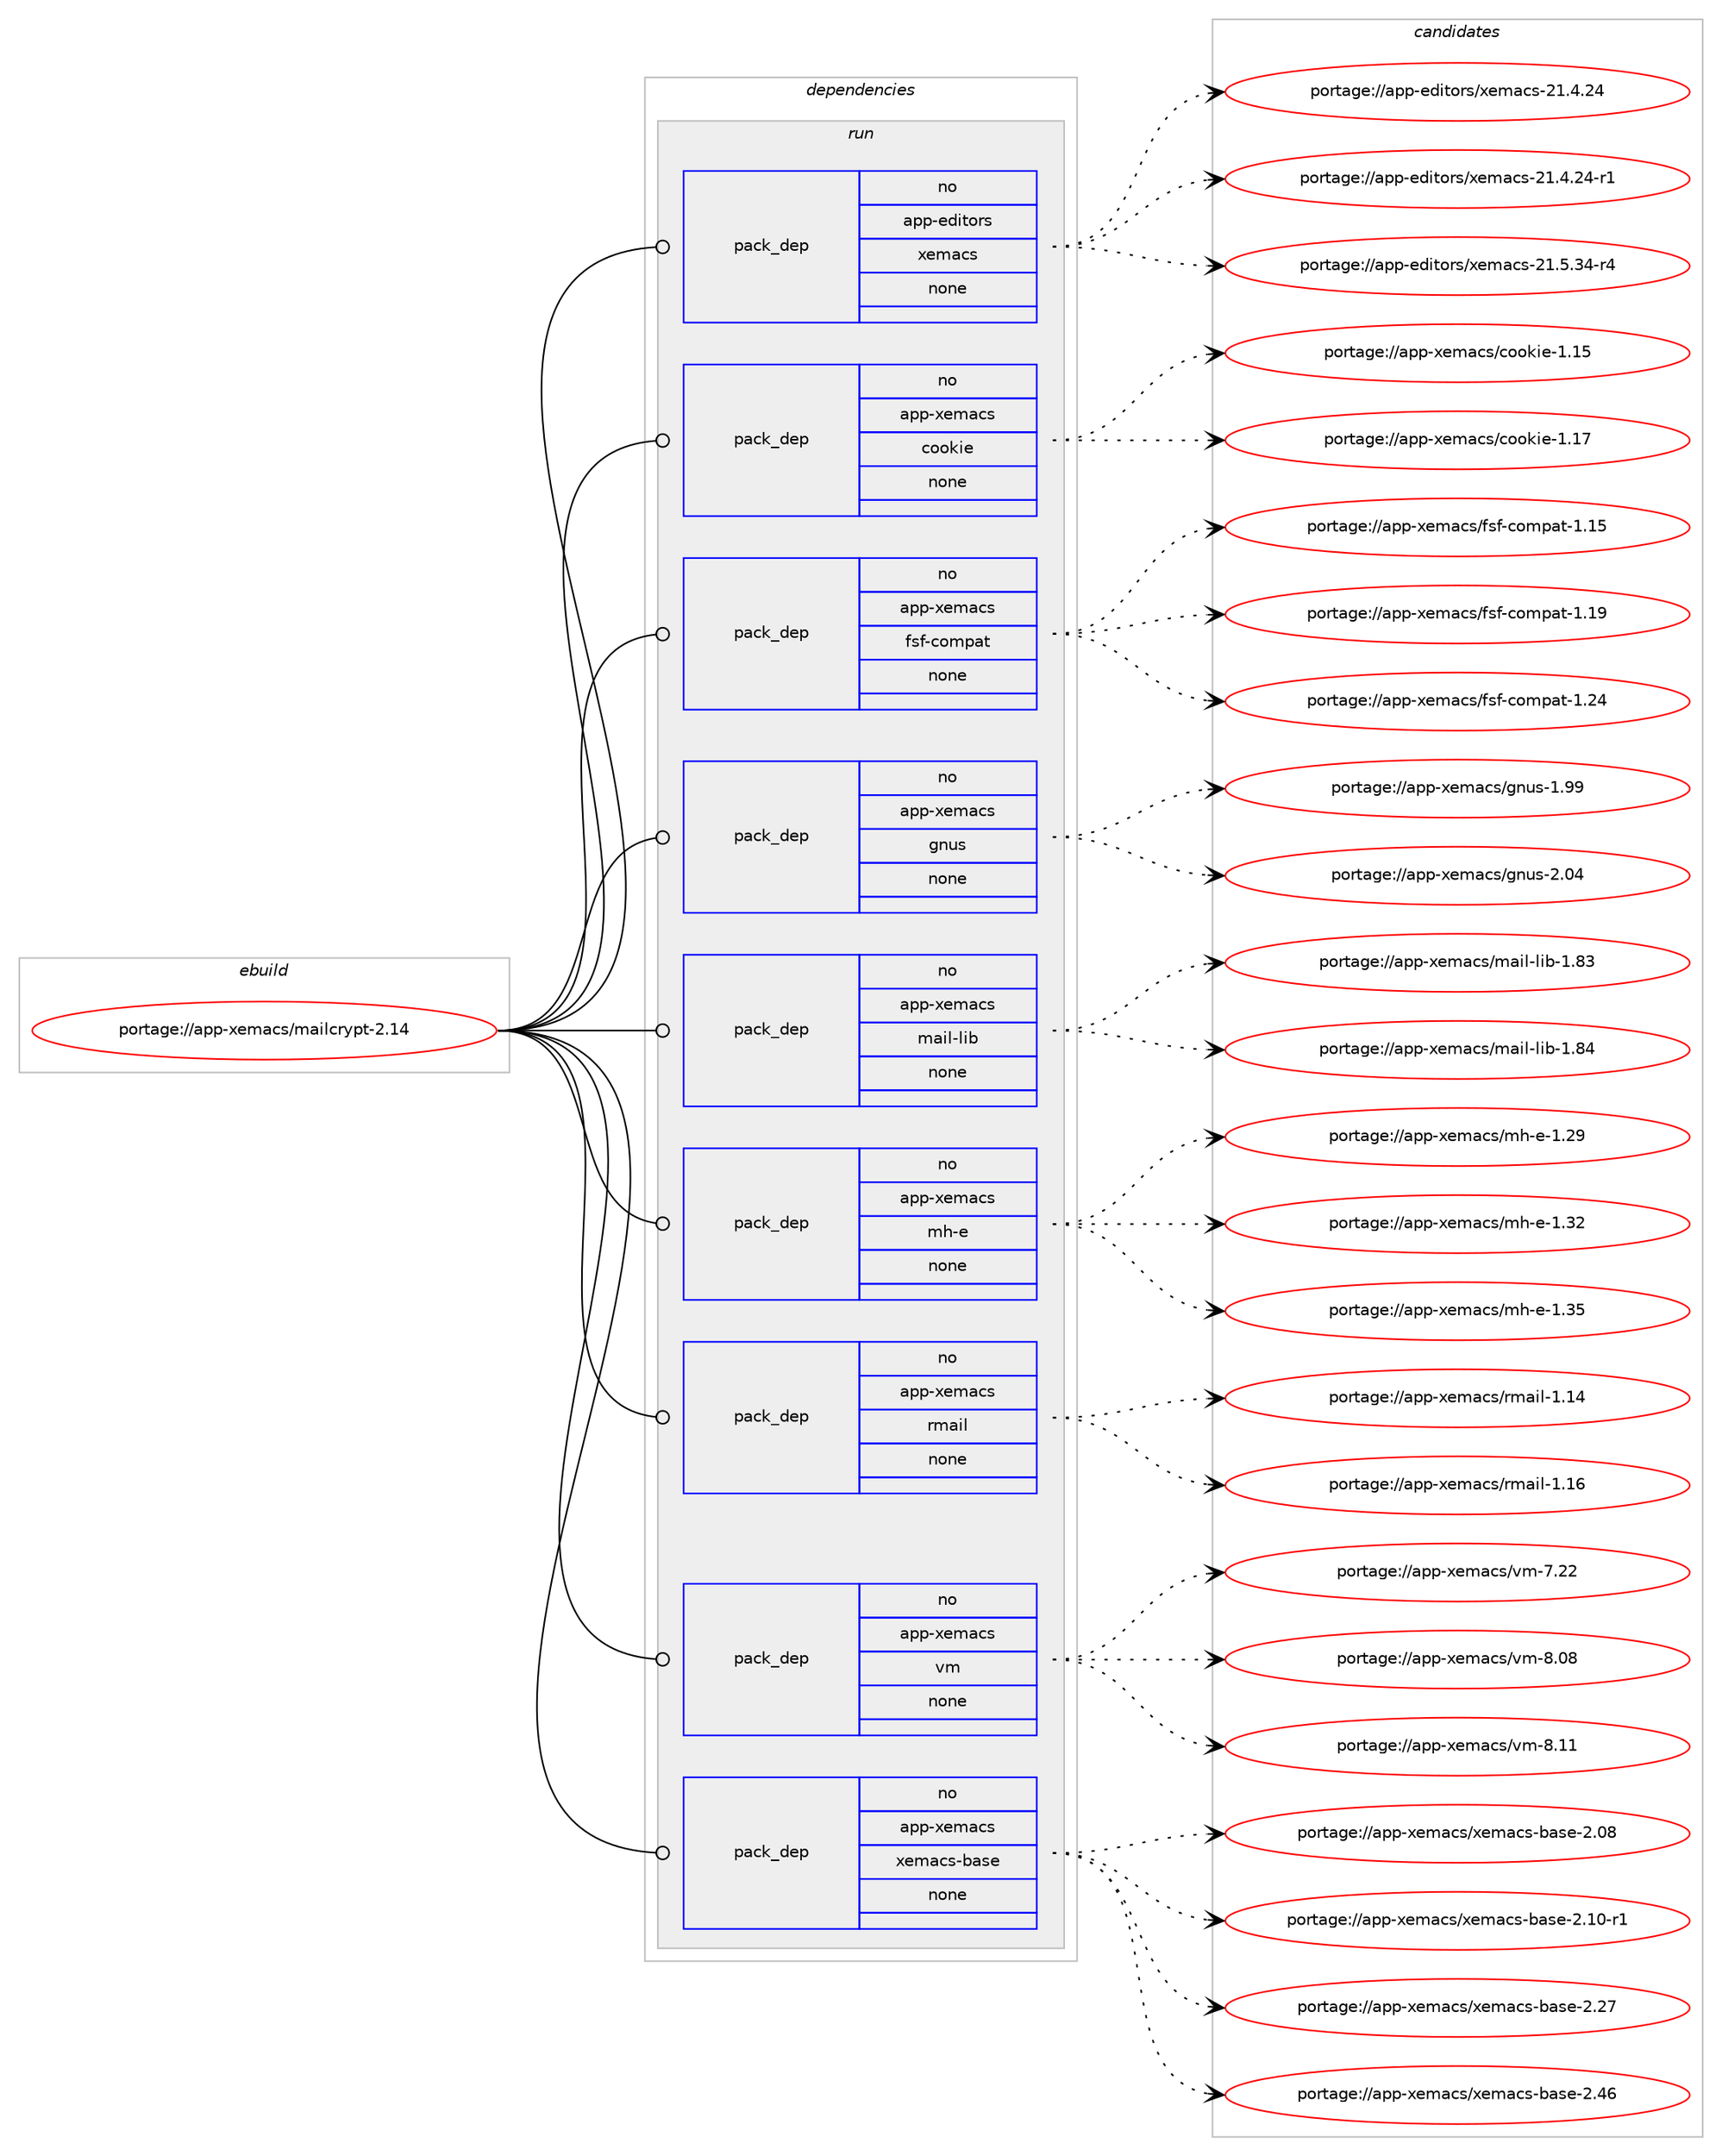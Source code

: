 digraph prolog {

# *************
# Graph options
# *************

newrank=true;
concentrate=true;
compound=true;
graph [rankdir=LR,fontname=Helvetica,fontsize=10,ranksep=1.5];#, ranksep=2.5, nodesep=0.2];
edge  [arrowhead=vee];
node  [fontname=Helvetica,fontsize=10];

# **********
# The ebuild
# **********

subgraph cluster_leftcol {
color=gray;
rank=same;
label=<<i>ebuild</i>>;
id [label="portage://app-xemacs/mailcrypt-2.14", color=red, width=4, href="../app-xemacs/mailcrypt-2.14.svg"];
}

# ****************
# The dependencies
# ****************

subgraph cluster_midcol {
color=gray;
label=<<i>dependencies</i>>;
subgraph cluster_compile {
fillcolor="#eeeeee";
style=filled;
label=<<i>compile</i>>;
}
subgraph cluster_compileandrun {
fillcolor="#eeeeee";
style=filled;
label=<<i>compile and run</i>>;
}
subgraph cluster_run {
fillcolor="#eeeeee";
style=filled;
label=<<i>run</i>>;
subgraph pack37981 {
dependency50824 [label=<<TABLE BORDER="0" CELLBORDER="1" CELLSPACING="0" CELLPADDING="4" WIDTH="220"><TR><TD ROWSPAN="6" CELLPADDING="30">pack_dep</TD></TR><TR><TD WIDTH="110">no</TD></TR><TR><TD>app-editors</TD></TR><TR><TD>xemacs</TD></TR><TR><TD>none</TD></TR><TR><TD></TD></TR></TABLE>>, shape=none, color=blue];
}
id:e -> dependency50824:w [weight=20,style="solid",arrowhead="odot"];
subgraph pack37982 {
dependency50825 [label=<<TABLE BORDER="0" CELLBORDER="1" CELLSPACING="0" CELLPADDING="4" WIDTH="220"><TR><TD ROWSPAN="6" CELLPADDING="30">pack_dep</TD></TR><TR><TD WIDTH="110">no</TD></TR><TR><TD>app-xemacs</TD></TR><TR><TD>cookie</TD></TR><TR><TD>none</TD></TR><TR><TD></TD></TR></TABLE>>, shape=none, color=blue];
}
id:e -> dependency50825:w [weight=20,style="solid",arrowhead="odot"];
subgraph pack37983 {
dependency50826 [label=<<TABLE BORDER="0" CELLBORDER="1" CELLSPACING="0" CELLPADDING="4" WIDTH="220"><TR><TD ROWSPAN="6" CELLPADDING="30">pack_dep</TD></TR><TR><TD WIDTH="110">no</TD></TR><TR><TD>app-xemacs</TD></TR><TR><TD>fsf-compat</TD></TR><TR><TD>none</TD></TR><TR><TD></TD></TR></TABLE>>, shape=none, color=blue];
}
id:e -> dependency50826:w [weight=20,style="solid",arrowhead="odot"];
subgraph pack37984 {
dependency50827 [label=<<TABLE BORDER="0" CELLBORDER="1" CELLSPACING="0" CELLPADDING="4" WIDTH="220"><TR><TD ROWSPAN="6" CELLPADDING="30">pack_dep</TD></TR><TR><TD WIDTH="110">no</TD></TR><TR><TD>app-xemacs</TD></TR><TR><TD>gnus</TD></TR><TR><TD>none</TD></TR><TR><TD></TD></TR></TABLE>>, shape=none, color=blue];
}
id:e -> dependency50827:w [weight=20,style="solid",arrowhead="odot"];
subgraph pack37985 {
dependency50828 [label=<<TABLE BORDER="0" CELLBORDER="1" CELLSPACING="0" CELLPADDING="4" WIDTH="220"><TR><TD ROWSPAN="6" CELLPADDING="30">pack_dep</TD></TR><TR><TD WIDTH="110">no</TD></TR><TR><TD>app-xemacs</TD></TR><TR><TD>mail-lib</TD></TR><TR><TD>none</TD></TR><TR><TD></TD></TR></TABLE>>, shape=none, color=blue];
}
id:e -> dependency50828:w [weight=20,style="solid",arrowhead="odot"];
subgraph pack37986 {
dependency50829 [label=<<TABLE BORDER="0" CELLBORDER="1" CELLSPACING="0" CELLPADDING="4" WIDTH="220"><TR><TD ROWSPAN="6" CELLPADDING="30">pack_dep</TD></TR><TR><TD WIDTH="110">no</TD></TR><TR><TD>app-xemacs</TD></TR><TR><TD>mh-e</TD></TR><TR><TD>none</TD></TR><TR><TD></TD></TR></TABLE>>, shape=none, color=blue];
}
id:e -> dependency50829:w [weight=20,style="solid",arrowhead="odot"];
subgraph pack37987 {
dependency50830 [label=<<TABLE BORDER="0" CELLBORDER="1" CELLSPACING="0" CELLPADDING="4" WIDTH="220"><TR><TD ROWSPAN="6" CELLPADDING="30">pack_dep</TD></TR><TR><TD WIDTH="110">no</TD></TR><TR><TD>app-xemacs</TD></TR><TR><TD>rmail</TD></TR><TR><TD>none</TD></TR><TR><TD></TD></TR></TABLE>>, shape=none, color=blue];
}
id:e -> dependency50830:w [weight=20,style="solid",arrowhead="odot"];
subgraph pack37988 {
dependency50831 [label=<<TABLE BORDER="0" CELLBORDER="1" CELLSPACING="0" CELLPADDING="4" WIDTH="220"><TR><TD ROWSPAN="6" CELLPADDING="30">pack_dep</TD></TR><TR><TD WIDTH="110">no</TD></TR><TR><TD>app-xemacs</TD></TR><TR><TD>vm</TD></TR><TR><TD>none</TD></TR><TR><TD></TD></TR></TABLE>>, shape=none, color=blue];
}
id:e -> dependency50831:w [weight=20,style="solid",arrowhead="odot"];
subgraph pack37989 {
dependency50832 [label=<<TABLE BORDER="0" CELLBORDER="1" CELLSPACING="0" CELLPADDING="4" WIDTH="220"><TR><TD ROWSPAN="6" CELLPADDING="30">pack_dep</TD></TR><TR><TD WIDTH="110">no</TD></TR><TR><TD>app-xemacs</TD></TR><TR><TD>xemacs-base</TD></TR><TR><TD>none</TD></TR><TR><TD></TD></TR></TABLE>>, shape=none, color=blue];
}
id:e -> dependency50832:w [weight=20,style="solid",arrowhead="odot"];
}
}

# **************
# The candidates
# **************

subgraph cluster_choices {
rank=same;
color=gray;
label=<<i>candidates</i>>;

subgraph choice37981 {
color=black;
nodesep=1;
choiceportage97112112451011001051161111141154712010110997991154550494652465052 [label="portage://app-editors/xemacs-21.4.24", color=red, width=4,href="../app-editors/xemacs-21.4.24.svg"];
choiceportage971121124510110010511611111411547120101109979911545504946524650524511449 [label="portage://app-editors/xemacs-21.4.24-r1", color=red, width=4,href="../app-editors/xemacs-21.4.24-r1.svg"];
choiceportage971121124510110010511611111411547120101109979911545504946534651524511452 [label="portage://app-editors/xemacs-21.5.34-r4", color=red, width=4,href="../app-editors/xemacs-21.5.34-r4.svg"];
dependency50824:e -> choiceportage97112112451011001051161111141154712010110997991154550494652465052:w [style=dotted,weight="100"];
dependency50824:e -> choiceportage971121124510110010511611111411547120101109979911545504946524650524511449:w [style=dotted,weight="100"];
dependency50824:e -> choiceportage971121124510110010511611111411547120101109979911545504946534651524511452:w [style=dotted,weight="100"];
}
subgraph choice37982 {
color=black;
nodesep=1;
choiceportage9711211245120101109979911547991111111071051014549464953 [label="portage://app-xemacs/cookie-1.15", color=red, width=4,href="../app-xemacs/cookie-1.15.svg"];
choiceportage9711211245120101109979911547991111111071051014549464955 [label="portage://app-xemacs/cookie-1.17", color=red, width=4,href="../app-xemacs/cookie-1.17.svg"];
dependency50825:e -> choiceportage9711211245120101109979911547991111111071051014549464953:w [style=dotted,weight="100"];
dependency50825:e -> choiceportage9711211245120101109979911547991111111071051014549464955:w [style=dotted,weight="100"];
}
subgraph choice37983 {
color=black;
nodesep=1;
choiceportage97112112451201011099799115471021151024599111109112971164549464953 [label="portage://app-xemacs/fsf-compat-1.15", color=red, width=4,href="../app-xemacs/fsf-compat-1.15.svg"];
choiceportage97112112451201011099799115471021151024599111109112971164549464957 [label="portage://app-xemacs/fsf-compat-1.19", color=red, width=4,href="../app-xemacs/fsf-compat-1.19.svg"];
choiceportage97112112451201011099799115471021151024599111109112971164549465052 [label="portage://app-xemacs/fsf-compat-1.24", color=red, width=4,href="../app-xemacs/fsf-compat-1.24.svg"];
dependency50826:e -> choiceportage97112112451201011099799115471021151024599111109112971164549464953:w [style=dotted,weight="100"];
dependency50826:e -> choiceportage97112112451201011099799115471021151024599111109112971164549464957:w [style=dotted,weight="100"];
dependency50826:e -> choiceportage97112112451201011099799115471021151024599111109112971164549465052:w [style=dotted,weight="100"];
}
subgraph choice37984 {
color=black;
nodesep=1;
choiceportage97112112451201011099799115471031101171154549465757 [label="portage://app-xemacs/gnus-1.99", color=red, width=4,href="../app-xemacs/gnus-1.99.svg"];
choiceportage97112112451201011099799115471031101171154550464852 [label="portage://app-xemacs/gnus-2.04", color=red, width=4,href="../app-xemacs/gnus-2.04.svg"];
dependency50827:e -> choiceportage97112112451201011099799115471031101171154549465757:w [style=dotted,weight="100"];
dependency50827:e -> choiceportage97112112451201011099799115471031101171154550464852:w [style=dotted,weight="100"];
}
subgraph choice37985 {
color=black;
nodesep=1;
choiceportage97112112451201011099799115471099710510845108105984549465651 [label="portage://app-xemacs/mail-lib-1.83", color=red, width=4,href="../app-xemacs/mail-lib-1.83.svg"];
choiceportage97112112451201011099799115471099710510845108105984549465652 [label="portage://app-xemacs/mail-lib-1.84", color=red, width=4,href="../app-xemacs/mail-lib-1.84.svg"];
dependency50828:e -> choiceportage97112112451201011099799115471099710510845108105984549465651:w [style=dotted,weight="100"];
dependency50828:e -> choiceportage97112112451201011099799115471099710510845108105984549465652:w [style=dotted,weight="100"];
}
subgraph choice37986 {
color=black;
nodesep=1;
choiceportage9711211245120101109979911547109104451014549465057 [label="portage://app-xemacs/mh-e-1.29", color=red, width=4,href="../app-xemacs/mh-e-1.29.svg"];
choiceportage9711211245120101109979911547109104451014549465150 [label="portage://app-xemacs/mh-e-1.32", color=red, width=4,href="../app-xemacs/mh-e-1.32.svg"];
choiceportage9711211245120101109979911547109104451014549465153 [label="portage://app-xemacs/mh-e-1.35", color=red, width=4,href="../app-xemacs/mh-e-1.35.svg"];
dependency50829:e -> choiceportage9711211245120101109979911547109104451014549465057:w [style=dotted,weight="100"];
dependency50829:e -> choiceportage9711211245120101109979911547109104451014549465150:w [style=dotted,weight="100"];
dependency50829:e -> choiceportage9711211245120101109979911547109104451014549465153:w [style=dotted,weight="100"];
}
subgraph choice37987 {
color=black;
nodesep=1;
choiceportage9711211245120101109979911547114109971051084549464952 [label="portage://app-xemacs/rmail-1.14", color=red, width=4,href="../app-xemacs/rmail-1.14.svg"];
choiceportage9711211245120101109979911547114109971051084549464954 [label="portage://app-xemacs/rmail-1.16", color=red, width=4,href="../app-xemacs/rmail-1.16.svg"];
dependency50830:e -> choiceportage9711211245120101109979911547114109971051084549464952:w [style=dotted,weight="100"];
dependency50830:e -> choiceportage9711211245120101109979911547114109971051084549464954:w [style=dotted,weight="100"];
}
subgraph choice37988 {
color=black;
nodesep=1;
choiceportage97112112451201011099799115471181094555465050 [label="portage://app-xemacs/vm-7.22", color=red, width=4,href="../app-xemacs/vm-7.22.svg"];
choiceportage97112112451201011099799115471181094556464856 [label="portage://app-xemacs/vm-8.08", color=red, width=4,href="../app-xemacs/vm-8.08.svg"];
choiceportage97112112451201011099799115471181094556464949 [label="portage://app-xemacs/vm-8.11", color=red, width=4,href="../app-xemacs/vm-8.11.svg"];
dependency50831:e -> choiceportage97112112451201011099799115471181094555465050:w [style=dotted,weight="100"];
dependency50831:e -> choiceportage97112112451201011099799115471181094556464856:w [style=dotted,weight="100"];
dependency50831:e -> choiceportage97112112451201011099799115471181094556464949:w [style=dotted,weight="100"];
}
subgraph choice37989 {
color=black;
nodesep=1;
choiceportage971121124512010110997991154712010110997991154598971151014550464856 [label="portage://app-xemacs/xemacs-base-2.08", color=red, width=4,href="../app-xemacs/xemacs-base-2.08.svg"];
choiceportage9711211245120101109979911547120101109979911545989711510145504649484511449 [label="portage://app-xemacs/xemacs-base-2.10-r1", color=red, width=4,href="../app-xemacs/xemacs-base-2.10-r1.svg"];
choiceportage971121124512010110997991154712010110997991154598971151014550465055 [label="portage://app-xemacs/xemacs-base-2.27", color=red, width=4,href="../app-xemacs/xemacs-base-2.27.svg"];
choiceportage971121124512010110997991154712010110997991154598971151014550465254 [label="portage://app-xemacs/xemacs-base-2.46", color=red, width=4,href="../app-xemacs/xemacs-base-2.46.svg"];
dependency50832:e -> choiceportage971121124512010110997991154712010110997991154598971151014550464856:w [style=dotted,weight="100"];
dependency50832:e -> choiceportage9711211245120101109979911547120101109979911545989711510145504649484511449:w [style=dotted,weight="100"];
dependency50832:e -> choiceportage971121124512010110997991154712010110997991154598971151014550465055:w [style=dotted,weight="100"];
dependency50832:e -> choiceportage971121124512010110997991154712010110997991154598971151014550465254:w [style=dotted,weight="100"];
}
}

}
